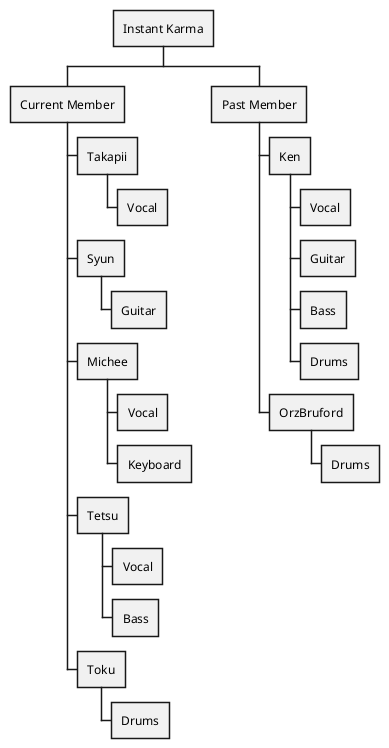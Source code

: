 @startwbs
* Instant Karma
** Current Member
*** Takapii
**** Vocal
*** Syun
**** Guitar
*** Michee
**** Vocal
**** Keyboard
*** Tetsu
**** Vocal
**** Bass
*** Toku
**** Drums

** Past Member
*** Ken
**** Vocal
**** Guitar
**** Bass
**** Drums
*** OrzBruford
**** Drums
@endwbs
